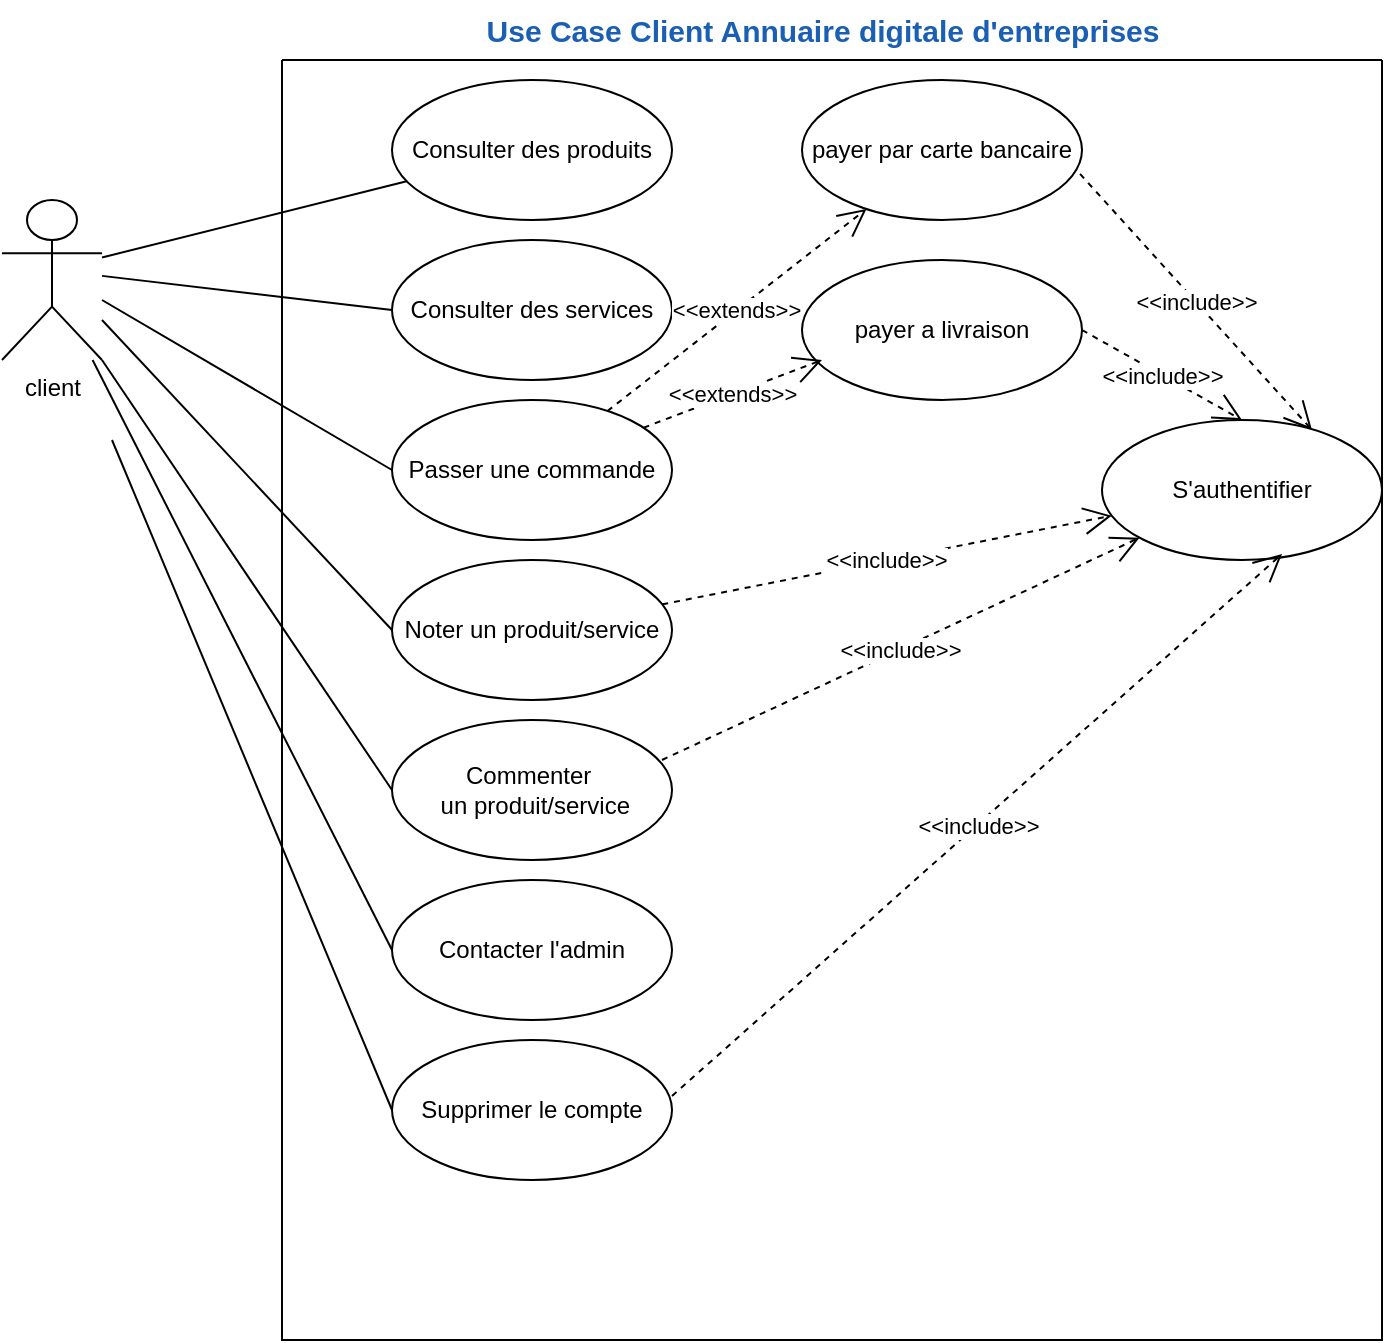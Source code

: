 <mxfile version="24.7.5">
  <diagram name="Page-1" id="fklojEo50Bu_ostIvduY">
    <mxGraphModel dx="1332" dy="1647" grid="1" gridSize="10" guides="1" tooltips="1" connect="1" arrows="1" fold="1" page="1" pageScale="1" pageWidth="827" pageHeight="1169" math="0" shadow="0">
      <root>
        <mxCell id="0" />
        <mxCell id="1" parent="0" />
        <mxCell id="1s9Mzcpj6pY-UfdRcxoq-2" value="client" style="shape=umlActor;verticalLabelPosition=bottom;verticalAlign=top;html=1;outlineConnect=0;" parent="1" vertex="1">
          <mxGeometry x="50" y="80" width="50" height="80" as="geometry" />
        </mxCell>
        <mxCell id="1s9Mzcpj6pY-UfdRcxoq-4" value="" style="swimlane;startSize=0;" parent="1" vertex="1">
          <mxGeometry x="190" y="10" width="550" height="640" as="geometry" />
        </mxCell>
        <mxCell id="1s9Mzcpj6pY-UfdRcxoq-5" value="Consulter des produits" style="ellipse;whiteSpace=wrap;html=1;" parent="1s9Mzcpj6pY-UfdRcxoq-4" vertex="1">
          <mxGeometry x="55" y="10" width="140" height="70" as="geometry" />
        </mxCell>
        <mxCell id="1s9Mzcpj6pY-UfdRcxoq-6" value="Consulter des services" style="ellipse;whiteSpace=wrap;html=1;" parent="1s9Mzcpj6pY-UfdRcxoq-4" vertex="1">
          <mxGeometry x="55" y="90" width="140" height="70" as="geometry" />
        </mxCell>
        <mxCell id="1s9Mzcpj6pY-UfdRcxoq-7" value="Passer une commande" style="ellipse;whiteSpace=wrap;html=1;" parent="1s9Mzcpj6pY-UfdRcxoq-4" vertex="1">
          <mxGeometry x="55" y="170" width="140" height="70" as="geometry" />
        </mxCell>
        <mxCell id="1s9Mzcpj6pY-UfdRcxoq-8" value="Noter un produit/service" style="ellipse;whiteSpace=wrap;html=1;" parent="1s9Mzcpj6pY-UfdRcxoq-4" vertex="1">
          <mxGeometry x="55" y="250" width="140" height="70" as="geometry" />
        </mxCell>
        <mxCell id="1s9Mzcpj6pY-UfdRcxoq-9" value="&lt;div&gt;Commenter&amp;nbsp;&lt;/div&gt;&lt;div&gt;&amp;nbsp;un produit/service&lt;/div&gt;" style="ellipse;whiteSpace=wrap;html=1;" parent="1s9Mzcpj6pY-UfdRcxoq-4" vertex="1">
          <mxGeometry x="55" y="330" width="140" height="70" as="geometry" />
        </mxCell>
        <mxCell id="1s9Mzcpj6pY-UfdRcxoq-10" value="Contacter l&#39;admin" style="ellipse;whiteSpace=wrap;html=1;" parent="1s9Mzcpj6pY-UfdRcxoq-4" vertex="1">
          <mxGeometry x="55" y="410" width="140" height="70" as="geometry" />
        </mxCell>
        <mxCell id="1s9Mzcpj6pY-UfdRcxoq-11" value="Supprimer le compte" style="ellipse;whiteSpace=wrap;html=1;" parent="1s9Mzcpj6pY-UfdRcxoq-4" vertex="1">
          <mxGeometry x="55" y="490" width="140" height="70" as="geometry" />
        </mxCell>
        <mxCell id="1s9Mzcpj6pY-UfdRcxoq-12" value="S&#39;authentifier" style="ellipse;whiteSpace=wrap;html=1;" parent="1s9Mzcpj6pY-UfdRcxoq-4" vertex="1">
          <mxGeometry x="410" y="180" width="140" height="70" as="geometry" />
        </mxCell>
        <mxCell id="1s9Mzcpj6pY-UfdRcxoq-13" value="&amp;lt;&amp;lt;include&amp;gt;&amp;gt;" style="endArrow=open;endSize=12;dashed=1;html=1;rounded=0;" parent="1s9Mzcpj6pY-UfdRcxoq-4" source="1s9Mzcpj6pY-UfdRcxoq-8" target="1s9Mzcpj6pY-UfdRcxoq-12" edge="1">
          <mxGeometry width="160" relative="1" as="geometry">
            <mxPoint x="235" y="71.89" as="sourcePoint" />
            <mxPoint x="454.578" y="178.113" as="targetPoint" />
          </mxGeometry>
        </mxCell>
        <mxCell id="1s9Mzcpj6pY-UfdRcxoq-15" value="&amp;lt;&amp;lt;include&amp;gt;&amp;gt;" style="endArrow=open;endSize=12;dashed=1;html=1;rounded=0;" parent="1s9Mzcpj6pY-UfdRcxoq-4" target="1s9Mzcpj6pY-UfdRcxoq-12" edge="1">
          <mxGeometry width="160" relative="1" as="geometry">
            <mxPoint x="190" y="350" as="sourcePoint" />
            <mxPoint x="390" y="466.5" as="targetPoint" />
          </mxGeometry>
        </mxCell>
        <mxCell id="1s9Mzcpj6pY-UfdRcxoq-16" value="&amp;lt;&amp;lt;include&amp;gt;&amp;gt;" style="endArrow=open;endSize=12;dashed=1;html=1;rounded=0;exitX=1;exitY=0.4;exitDx=0;exitDy=0;exitPerimeter=0;entryX=0.643;entryY=0.957;entryDx=0;entryDy=0;entryPerimeter=0;" parent="1s9Mzcpj6pY-UfdRcxoq-4" source="1s9Mzcpj6pY-UfdRcxoq-11" target="1s9Mzcpj6pY-UfdRcxoq-12" edge="1">
          <mxGeometry width="160" relative="1" as="geometry">
            <mxPoint x="170" y="522" as="sourcePoint" />
            <mxPoint x="384" y="290" as="targetPoint" />
          </mxGeometry>
        </mxCell>
        <mxCell id="tHASsSHhuQ-y8YBgm8is-2" value="payer par carte bancaire" style="ellipse;whiteSpace=wrap;html=1;" vertex="1" parent="1s9Mzcpj6pY-UfdRcxoq-4">
          <mxGeometry x="260" y="10" width="140" height="70" as="geometry" />
        </mxCell>
        <mxCell id="tHASsSHhuQ-y8YBgm8is-4" value="&amp;lt;&amp;lt;include&amp;gt;&amp;gt;" style="endArrow=open;endSize=12;dashed=1;html=1;rounded=0;exitX=0.993;exitY=0.671;exitDx=0;exitDy=0;exitPerimeter=0;entryX=0.75;entryY=0.071;entryDx=0;entryDy=0;entryPerimeter=0;" edge="1" parent="1s9Mzcpj6pY-UfdRcxoq-4" source="tHASsSHhuQ-y8YBgm8is-2" target="1s9Mzcpj6pY-UfdRcxoq-12">
          <mxGeometry width="160" relative="1" as="geometry">
            <mxPoint x="204" y="209" as="sourcePoint" />
            <mxPoint x="381" y="192" as="targetPoint" />
          </mxGeometry>
        </mxCell>
        <mxCell id="tHASsSHhuQ-y8YBgm8is-6" value="&amp;lt;&amp;lt;extends&amp;gt;&amp;gt;" style="endArrow=open;endSize=12;dashed=1;html=1;rounded=0;" edge="1" parent="1s9Mzcpj6pY-UfdRcxoq-4" source="1s9Mzcpj6pY-UfdRcxoq-7" target="tHASsSHhuQ-y8YBgm8is-2">
          <mxGeometry width="160" relative="1" as="geometry">
            <mxPoint x="150" y="187" as="sourcePoint" />
            <mxPoint x="327" y="170" as="targetPoint" />
          </mxGeometry>
        </mxCell>
        <mxCell id="tHASsSHhuQ-y8YBgm8is-7" value="payer a livraison" style="ellipse;whiteSpace=wrap;html=1;" vertex="1" parent="1s9Mzcpj6pY-UfdRcxoq-4">
          <mxGeometry x="260" y="100" width="140" height="70" as="geometry" />
        </mxCell>
        <mxCell id="tHASsSHhuQ-y8YBgm8is-9" value="&amp;lt;&amp;lt;extends&amp;gt;&amp;gt;" style="endArrow=open;endSize=12;dashed=1;html=1;rounded=0;" edge="1" parent="1s9Mzcpj6pY-UfdRcxoq-4" source="1s9Mzcpj6pY-UfdRcxoq-7">
          <mxGeometry width="160" relative="1" as="geometry">
            <mxPoint x="200" y="230" as="sourcePoint" />
            <mxPoint x="270" y="150" as="targetPoint" />
          </mxGeometry>
        </mxCell>
        <mxCell id="tHASsSHhuQ-y8YBgm8is-11" value="&amp;lt;&amp;lt;include&amp;gt;&amp;gt;" style="endArrow=open;endSize=12;dashed=1;html=1;rounded=0;entryX=0.5;entryY=0;entryDx=0;entryDy=0;exitX=1;exitY=0.5;exitDx=0;exitDy=0;" edge="1" parent="1s9Mzcpj6pY-UfdRcxoq-4" source="tHASsSHhuQ-y8YBgm8is-7" target="1s9Mzcpj6pY-UfdRcxoq-12">
          <mxGeometry width="160" relative="1" as="geometry">
            <mxPoint x="360" y="122" as="sourcePoint" />
            <mxPoint x="486" y="250" as="targetPoint" />
          </mxGeometry>
        </mxCell>
        <mxCell id="1s9Mzcpj6pY-UfdRcxoq-18" value="" style="endArrow=none;html=1;rounded=0;entryX=0;entryY=0.5;entryDx=0;entryDy=0;" parent="1" target="1s9Mzcpj6pY-UfdRcxoq-6" edge="1">
          <mxGeometry relative="1" as="geometry">
            <mxPoint x="100" y="117.941" as="sourcePoint" />
            <mxPoint x="257" y="102" as="targetPoint" />
          </mxGeometry>
        </mxCell>
        <mxCell id="1s9Mzcpj6pY-UfdRcxoq-19" value="" style="endArrow=none;html=1;rounded=0;entryX=0;entryY=0.5;entryDx=0;entryDy=0;" parent="1" target="1s9Mzcpj6pY-UfdRcxoq-7" edge="1">
          <mxGeometry relative="1" as="geometry">
            <mxPoint x="100" y="130" as="sourcePoint" />
            <mxPoint x="267" y="112" as="targetPoint" />
          </mxGeometry>
        </mxCell>
        <mxCell id="1s9Mzcpj6pY-UfdRcxoq-20" value="" style="endArrow=none;html=1;rounded=0;entryX=0;entryY=0.5;entryDx=0;entryDy=0;" parent="1" target="1s9Mzcpj6pY-UfdRcxoq-8" edge="1">
          <mxGeometry relative="1" as="geometry">
            <mxPoint x="100" y="140" as="sourcePoint" />
            <mxPoint x="277" y="122" as="targetPoint" />
          </mxGeometry>
        </mxCell>
        <mxCell id="1s9Mzcpj6pY-UfdRcxoq-21" value="" style="endArrow=none;html=1;rounded=0;entryX=0;entryY=0.5;entryDx=0;entryDy=0;exitX=1;exitY=1;exitDx=0;exitDy=0;exitPerimeter=0;" parent="1" target="1s9Mzcpj6pY-UfdRcxoq-9" edge="1">
          <mxGeometry relative="1" as="geometry">
            <mxPoint x="100" y="160" as="sourcePoint" />
            <mxPoint x="235" y="345" as="targetPoint" />
          </mxGeometry>
        </mxCell>
        <mxCell id="1s9Mzcpj6pY-UfdRcxoq-22" value="" style="endArrow=none;html=1;rounded=0;entryX=0;entryY=0.5;entryDx=0;entryDy=0;" parent="1" source="1s9Mzcpj6pY-UfdRcxoq-2" target="1s9Mzcpj6pY-UfdRcxoq-10" edge="1">
          <mxGeometry relative="1" as="geometry">
            <mxPoint x="90" y="140" as="sourcePoint" />
            <mxPoint x="255" y="415" as="targetPoint" />
          </mxGeometry>
        </mxCell>
        <mxCell id="1s9Mzcpj6pY-UfdRcxoq-23" value="" style="endArrow=none;html=1;rounded=0;" parent="1" target="1s9Mzcpj6pY-UfdRcxoq-5" edge="1">
          <mxGeometry relative="1" as="geometry">
            <mxPoint x="100" y="108.75" as="sourcePoint" />
            <mxPoint x="240" y="110" as="targetPoint" />
          </mxGeometry>
        </mxCell>
        <mxCell id="1s9Mzcpj6pY-UfdRcxoq-24" value="&lt;b&gt;&lt;font style=&quot;font-size: 15px;&quot; color=&quot;#1a5fb4&quot;&gt;Use Case Client Annuaire digitale d&#39;entreprises&lt;/font&gt;&lt;/b&gt;" style="text;html=1;align=center;verticalAlign=middle;resizable=0;points=[];autosize=1;strokeColor=none;fillColor=none;" parent="1" vertex="1">
          <mxGeometry x="280" y="-20" width="360" height="30" as="geometry" />
        </mxCell>
        <mxCell id="tHASsSHhuQ-y8YBgm8is-1" value="" style="endArrow=none;html=1;rounded=0;entryX=0;entryY=0.5;entryDx=0;entryDy=0;" edge="1" parent="1" target="1s9Mzcpj6pY-UfdRcxoq-11">
          <mxGeometry relative="1" as="geometry">
            <mxPoint x="105" y="200" as="sourcePoint" />
            <mxPoint x="255" y="465" as="targetPoint" />
          </mxGeometry>
        </mxCell>
      </root>
    </mxGraphModel>
  </diagram>
</mxfile>
